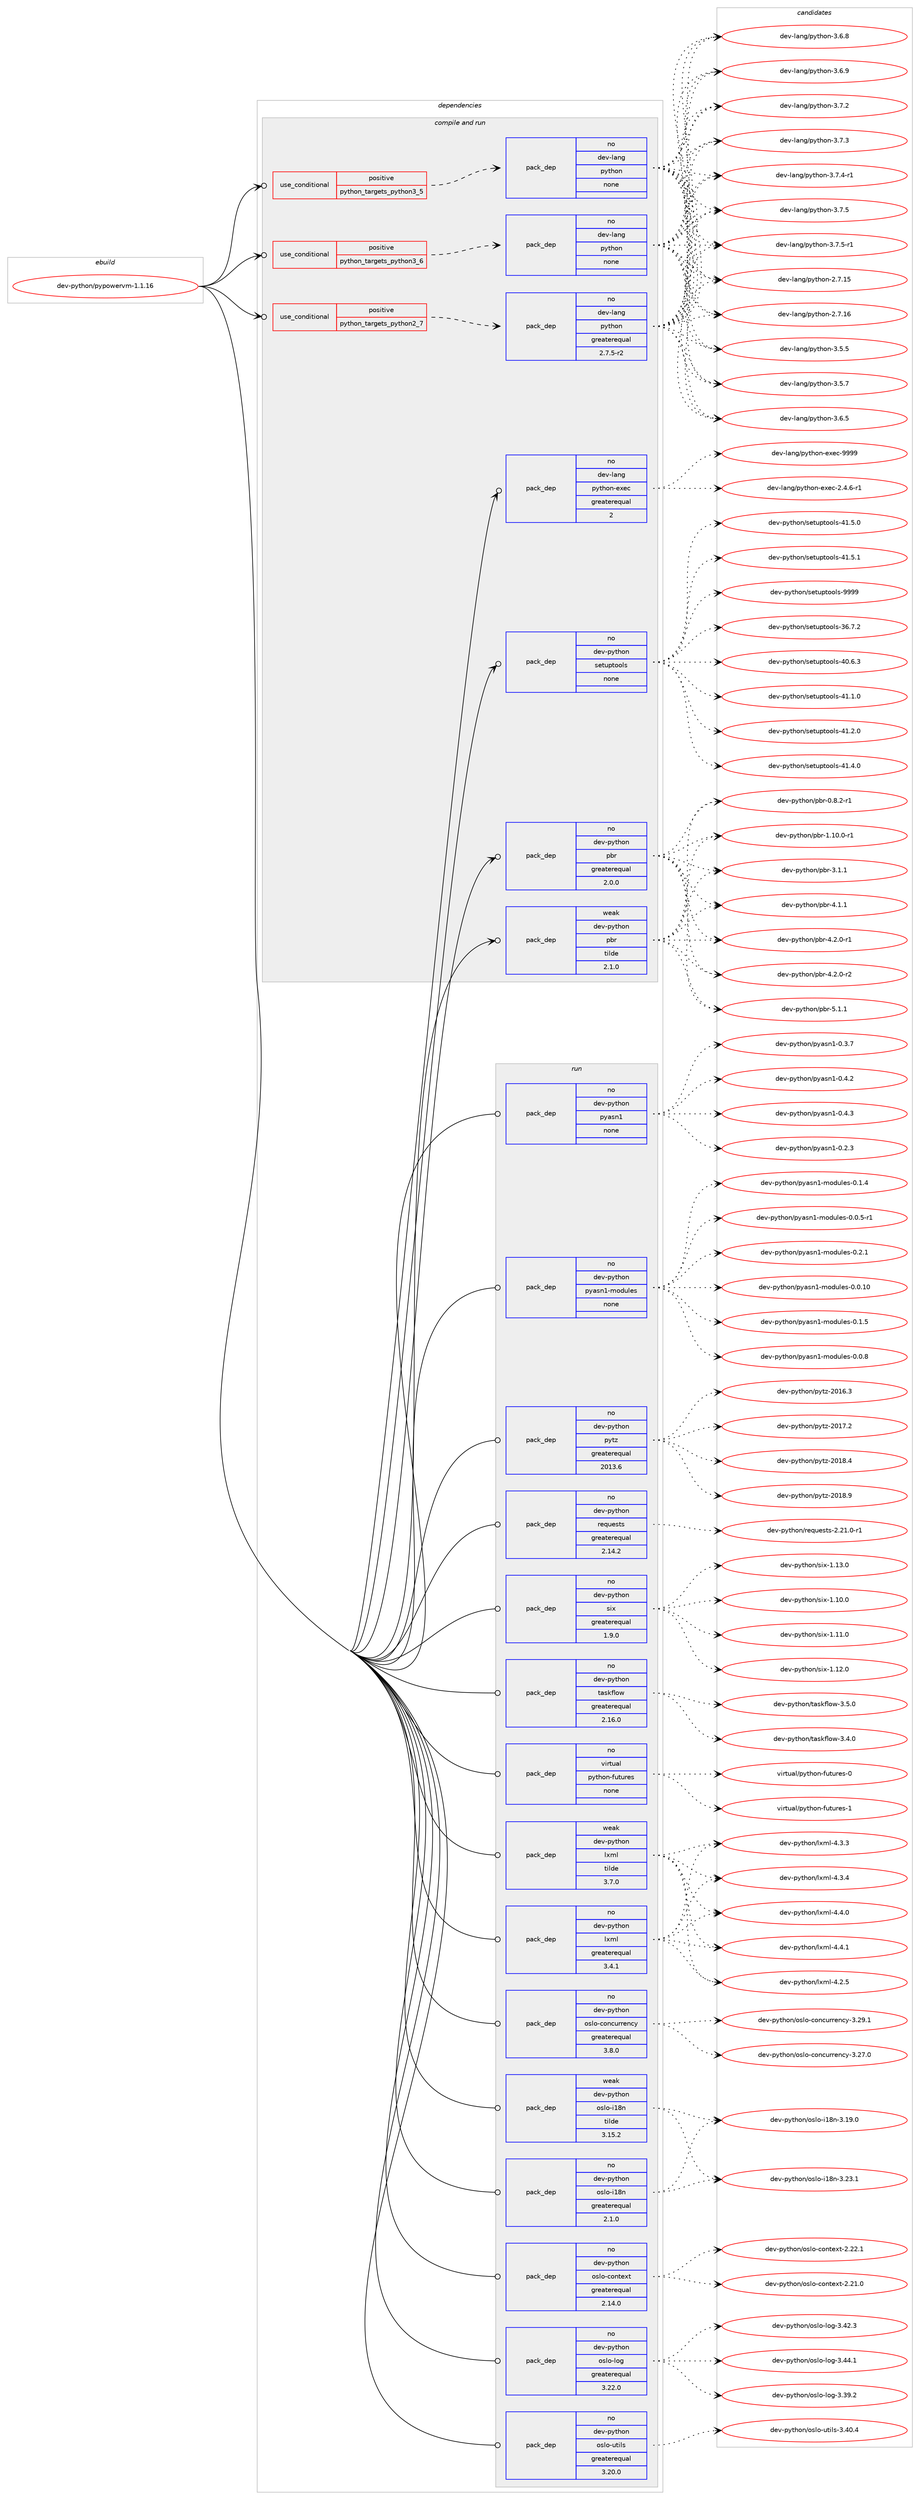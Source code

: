 digraph prolog {

# *************
# Graph options
# *************

newrank=true;
concentrate=true;
compound=true;
graph [rankdir=LR,fontname=Helvetica,fontsize=10,ranksep=1.5];#, ranksep=2.5, nodesep=0.2];
edge  [arrowhead=vee];
node  [fontname=Helvetica,fontsize=10];

# **********
# The ebuild
# **********

subgraph cluster_leftcol {
color=gray;
rank=same;
label=<<i>ebuild</i>>;
id [label="dev-python/pypowervm-1.1.16", color=red, width=4, href="../dev-python/pypowervm-1.1.16.svg"];
}

# ****************
# The dependencies
# ****************

subgraph cluster_midcol {
color=gray;
label=<<i>dependencies</i>>;
subgraph cluster_compile {
fillcolor="#eeeeee";
style=filled;
label=<<i>compile</i>>;
}
subgraph cluster_compileandrun {
fillcolor="#eeeeee";
style=filled;
label=<<i>compile and run</i>>;
subgraph cond146555 {
dependency627861 [label=<<TABLE BORDER="0" CELLBORDER="1" CELLSPACING="0" CELLPADDING="4"><TR><TD ROWSPAN="3" CELLPADDING="10">use_conditional</TD></TR><TR><TD>positive</TD></TR><TR><TD>python_targets_python2_7</TD></TR></TABLE>>, shape=none, color=red];
subgraph pack469456 {
dependency627862 [label=<<TABLE BORDER="0" CELLBORDER="1" CELLSPACING="0" CELLPADDING="4" WIDTH="220"><TR><TD ROWSPAN="6" CELLPADDING="30">pack_dep</TD></TR><TR><TD WIDTH="110">no</TD></TR><TR><TD>dev-lang</TD></TR><TR><TD>python</TD></TR><TR><TD>greaterequal</TD></TR><TR><TD>2.7.5-r2</TD></TR></TABLE>>, shape=none, color=blue];
}
dependency627861:e -> dependency627862:w [weight=20,style="dashed",arrowhead="vee"];
}
id:e -> dependency627861:w [weight=20,style="solid",arrowhead="odotvee"];
subgraph cond146556 {
dependency627863 [label=<<TABLE BORDER="0" CELLBORDER="1" CELLSPACING="0" CELLPADDING="4"><TR><TD ROWSPAN="3" CELLPADDING="10">use_conditional</TD></TR><TR><TD>positive</TD></TR><TR><TD>python_targets_python3_5</TD></TR></TABLE>>, shape=none, color=red];
subgraph pack469457 {
dependency627864 [label=<<TABLE BORDER="0" CELLBORDER="1" CELLSPACING="0" CELLPADDING="4" WIDTH="220"><TR><TD ROWSPAN="6" CELLPADDING="30">pack_dep</TD></TR><TR><TD WIDTH="110">no</TD></TR><TR><TD>dev-lang</TD></TR><TR><TD>python</TD></TR><TR><TD>none</TD></TR><TR><TD></TD></TR></TABLE>>, shape=none, color=blue];
}
dependency627863:e -> dependency627864:w [weight=20,style="dashed",arrowhead="vee"];
}
id:e -> dependency627863:w [weight=20,style="solid",arrowhead="odotvee"];
subgraph cond146557 {
dependency627865 [label=<<TABLE BORDER="0" CELLBORDER="1" CELLSPACING="0" CELLPADDING="4"><TR><TD ROWSPAN="3" CELLPADDING="10">use_conditional</TD></TR><TR><TD>positive</TD></TR><TR><TD>python_targets_python3_6</TD></TR></TABLE>>, shape=none, color=red];
subgraph pack469458 {
dependency627866 [label=<<TABLE BORDER="0" CELLBORDER="1" CELLSPACING="0" CELLPADDING="4" WIDTH="220"><TR><TD ROWSPAN="6" CELLPADDING="30">pack_dep</TD></TR><TR><TD WIDTH="110">no</TD></TR><TR><TD>dev-lang</TD></TR><TR><TD>python</TD></TR><TR><TD>none</TD></TR><TR><TD></TD></TR></TABLE>>, shape=none, color=blue];
}
dependency627865:e -> dependency627866:w [weight=20,style="dashed",arrowhead="vee"];
}
id:e -> dependency627865:w [weight=20,style="solid",arrowhead="odotvee"];
subgraph pack469459 {
dependency627867 [label=<<TABLE BORDER="0" CELLBORDER="1" CELLSPACING="0" CELLPADDING="4" WIDTH="220"><TR><TD ROWSPAN="6" CELLPADDING="30">pack_dep</TD></TR><TR><TD WIDTH="110">no</TD></TR><TR><TD>dev-lang</TD></TR><TR><TD>python-exec</TD></TR><TR><TD>greaterequal</TD></TR><TR><TD>2</TD></TR></TABLE>>, shape=none, color=blue];
}
id:e -> dependency627867:w [weight=20,style="solid",arrowhead="odotvee"];
subgraph pack469460 {
dependency627868 [label=<<TABLE BORDER="0" CELLBORDER="1" CELLSPACING="0" CELLPADDING="4" WIDTH="220"><TR><TD ROWSPAN="6" CELLPADDING="30">pack_dep</TD></TR><TR><TD WIDTH="110">no</TD></TR><TR><TD>dev-python</TD></TR><TR><TD>pbr</TD></TR><TR><TD>greaterequal</TD></TR><TR><TD>2.0.0</TD></TR></TABLE>>, shape=none, color=blue];
}
id:e -> dependency627868:w [weight=20,style="solid",arrowhead="odotvee"];
subgraph pack469461 {
dependency627869 [label=<<TABLE BORDER="0" CELLBORDER="1" CELLSPACING="0" CELLPADDING="4" WIDTH="220"><TR><TD ROWSPAN="6" CELLPADDING="30">pack_dep</TD></TR><TR><TD WIDTH="110">no</TD></TR><TR><TD>dev-python</TD></TR><TR><TD>setuptools</TD></TR><TR><TD>none</TD></TR><TR><TD></TD></TR></TABLE>>, shape=none, color=blue];
}
id:e -> dependency627869:w [weight=20,style="solid",arrowhead="odotvee"];
subgraph pack469462 {
dependency627870 [label=<<TABLE BORDER="0" CELLBORDER="1" CELLSPACING="0" CELLPADDING="4" WIDTH="220"><TR><TD ROWSPAN="6" CELLPADDING="30">pack_dep</TD></TR><TR><TD WIDTH="110">weak</TD></TR><TR><TD>dev-python</TD></TR><TR><TD>pbr</TD></TR><TR><TD>tilde</TD></TR><TR><TD>2.1.0</TD></TR></TABLE>>, shape=none, color=blue];
}
id:e -> dependency627870:w [weight=20,style="solid",arrowhead="odotvee"];
}
subgraph cluster_run {
fillcolor="#eeeeee";
style=filled;
label=<<i>run</i>>;
subgraph pack469463 {
dependency627871 [label=<<TABLE BORDER="0" CELLBORDER="1" CELLSPACING="0" CELLPADDING="4" WIDTH="220"><TR><TD ROWSPAN="6" CELLPADDING="30">pack_dep</TD></TR><TR><TD WIDTH="110">no</TD></TR><TR><TD>dev-python</TD></TR><TR><TD>lxml</TD></TR><TR><TD>greaterequal</TD></TR><TR><TD>3.4.1</TD></TR></TABLE>>, shape=none, color=blue];
}
id:e -> dependency627871:w [weight=20,style="solid",arrowhead="odot"];
subgraph pack469464 {
dependency627872 [label=<<TABLE BORDER="0" CELLBORDER="1" CELLSPACING="0" CELLPADDING="4" WIDTH="220"><TR><TD ROWSPAN="6" CELLPADDING="30">pack_dep</TD></TR><TR><TD WIDTH="110">no</TD></TR><TR><TD>dev-python</TD></TR><TR><TD>oslo-concurrency</TD></TR><TR><TD>greaterequal</TD></TR><TR><TD>3.8.0</TD></TR></TABLE>>, shape=none, color=blue];
}
id:e -> dependency627872:w [weight=20,style="solid",arrowhead="odot"];
subgraph pack469465 {
dependency627873 [label=<<TABLE BORDER="0" CELLBORDER="1" CELLSPACING="0" CELLPADDING="4" WIDTH="220"><TR><TD ROWSPAN="6" CELLPADDING="30">pack_dep</TD></TR><TR><TD WIDTH="110">no</TD></TR><TR><TD>dev-python</TD></TR><TR><TD>oslo-context</TD></TR><TR><TD>greaterequal</TD></TR><TR><TD>2.14.0</TD></TR></TABLE>>, shape=none, color=blue];
}
id:e -> dependency627873:w [weight=20,style="solid",arrowhead="odot"];
subgraph pack469466 {
dependency627874 [label=<<TABLE BORDER="0" CELLBORDER="1" CELLSPACING="0" CELLPADDING="4" WIDTH="220"><TR><TD ROWSPAN="6" CELLPADDING="30">pack_dep</TD></TR><TR><TD WIDTH="110">no</TD></TR><TR><TD>dev-python</TD></TR><TR><TD>oslo-i18n</TD></TR><TR><TD>greaterequal</TD></TR><TR><TD>2.1.0</TD></TR></TABLE>>, shape=none, color=blue];
}
id:e -> dependency627874:w [weight=20,style="solid",arrowhead="odot"];
subgraph pack469467 {
dependency627875 [label=<<TABLE BORDER="0" CELLBORDER="1" CELLSPACING="0" CELLPADDING="4" WIDTH="220"><TR><TD ROWSPAN="6" CELLPADDING="30">pack_dep</TD></TR><TR><TD WIDTH="110">no</TD></TR><TR><TD>dev-python</TD></TR><TR><TD>oslo-log</TD></TR><TR><TD>greaterequal</TD></TR><TR><TD>3.22.0</TD></TR></TABLE>>, shape=none, color=blue];
}
id:e -> dependency627875:w [weight=20,style="solid",arrowhead="odot"];
subgraph pack469468 {
dependency627876 [label=<<TABLE BORDER="0" CELLBORDER="1" CELLSPACING="0" CELLPADDING="4" WIDTH="220"><TR><TD ROWSPAN="6" CELLPADDING="30">pack_dep</TD></TR><TR><TD WIDTH="110">no</TD></TR><TR><TD>dev-python</TD></TR><TR><TD>oslo-utils</TD></TR><TR><TD>greaterequal</TD></TR><TR><TD>3.20.0</TD></TR></TABLE>>, shape=none, color=blue];
}
id:e -> dependency627876:w [weight=20,style="solid",arrowhead="odot"];
subgraph pack469469 {
dependency627877 [label=<<TABLE BORDER="0" CELLBORDER="1" CELLSPACING="0" CELLPADDING="4" WIDTH="220"><TR><TD ROWSPAN="6" CELLPADDING="30">pack_dep</TD></TR><TR><TD WIDTH="110">no</TD></TR><TR><TD>dev-python</TD></TR><TR><TD>pyasn1</TD></TR><TR><TD>none</TD></TR><TR><TD></TD></TR></TABLE>>, shape=none, color=blue];
}
id:e -> dependency627877:w [weight=20,style="solid",arrowhead="odot"];
subgraph pack469470 {
dependency627878 [label=<<TABLE BORDER="0" CELLBORDER="1" CELLSPACING="0" CELLPADDING="4" WIDTH="220"><TR><TD ROWSPAN="6" CELLPADDING="30">pack_dep</TD></TR><TR><TD WIDTH="110">no</TD></TR><TR><TD>dev-python</TD></TR><TR><TD>pyasn1-modules</TD></TR><TR><TD>none</TD></TR><TR><TD></TD></TR></TABLE>>, shape=none, color=blue];
}
id:e -> dependency627878:w [weight=20,style="solid",arrowhead="odot"];
subgraph pack469471 {
dependency627879 [label=<<TABLE BORDER="0" CELLBORDER="1" CELLSPACING="0" CELLPADDING="4" WIDTH="220"><TR><TD ROWSPAN="6" CELLPADDING="30">pack_dep</TD></TR><TR><TD WIDTH="110">no</TD></TR><TR><TD>dev-python</TD></TR><TR><TD>pytz</TD></TR><TR><TD>greaterequal</TD></TR><TR><TD>2013.6</TD></TR></TABLE>>, shape=none, color=blue];
}
id:e -> dependency627879:w [weight=20,style="solid",arrowhead="odot"];
subgraph pack469472 {
dependency627880 [label=<<TABLE BORDER="0" CELLBORDER="1" CELLSPACING="0" CELLPADDING="4" WIDTH="220"><TR><TD ROWSPAN="6" CELLPADDING="30">pack_dep</TD></TR><TR><TD WIDTH="110">no</TD></TR><TR><TD>dev-python</TD></TR><TR><TD>requests</TD></TR><TR><TD>greaterequal</TD></TR><TR><TD>2.14.2</TD></TR></TABLE>>, shape=none, color=blue];
}
id:e -> dependency627880:w [weight=20,style="solid",arrowhead="odot"];
subgraph pack469473 {
dependency627881 [label=<<TABLE BORDER="0" CELLBORDER="1" CELLSPACING="0" CELLPADDING="4" WIDTH="220"><TR><TD ROWSPAN="6" CELLPADDING="30">pack_dep</TD></TR><TR><TD WIDTH="110">no</TD></TR><TR><TD>dev-python</TD></TR><TR><TD>six</TD></TR><TR><TD>greaterequal</TD></TR><TR><TD>1.9.0</TD></TR></TABLE>>, shape=none, color=blue];
}
id:e -> dependency627881:w [weight=20,style="solid",arrowhead="odot"];
subgraph pack469474 {
dependency627882 [label=<<TABLE BORDER="0" CELLBORDER="1" CELLSPACING="0" CELLPADDING="4" WIDTH="220"><TR><TD ROWSPAN="6" CELLPADDING="30">pack_dep</TD></TR><TR><TD WIDTH="110">no</TD></TR><TR><TD>dev-python</TD></TR><TR><TD>taskflow</TD></TR><TR><TD>greaterequal</TD></TR><TR><TD>2.16.0</TD></TR></TABLE>>, shape=none, color=blue];
}
id:e -> dependency627882:w [weight=20,style="solid",arrowhead="odot"];
subgraph pack469475 {
dependency627883 [label=<<TABLE BORDER="0" CELLBORDER="1" CELLSPACING="0" CELLPADDING="4" WIDTH="220"><TR><TD ROWSPAN="6" CELLPADDING="30">pack_dep</TD></TR><TR><TD WIDTH="110">no</TD></TR><TR><TD>virtual</TD></TR><TR><TD>python-futures</TD></TR><TR><TD>none</TD></TR><TR><TD></TD></TR></TABLE>>, shape=none, color=blue];
}
id:e -> dependency627883:w [weight=20,style="solid",arrowhead="odot"];
subgraph pack469476 {
dependency627884 [label=<<TABLE BORDER="0" CELLBORDER="1" CELLSPACING="0" CELLPADDING="4" WIDTH="220"><TR><TD ROWSPAN="6" CELLPADDING="30">pack_dep</TD></TR><TR><TD WIDTH="110">weak</TD></TR><TR><TD>dev-python</TD></TR><TR><TD>lxml</TD></TR><TR><TD>tilde</TD></TR><TR><TD>3.7.0</TD></TR></TABLE>>, shape=none, color=blue];
}
id:e -> dependency627884:w [weight=20,style="solid",arrowhead="odot"];
subgraph pack469477 {
dependency627885 [label=<<TABLE BORDER="0" CELLBORDER="1" CELLSPACING="0" CELLPADDING="4" WIDTH="220"><TR><TD ROWSPAN="6" CELLPADDING="30">pack_dep</TD></TR><TR><TD WIDTH="110">weak</TD></TR><TR><TD>dev-python</TD></TR><TR><TD>oslo-i18n</TD></TR><TR><TD>tilde</TD></TR><TR><TD>3.15.2</TD></TR></TABLE>>, shape=none, color=blue];
}
id:e -> dependency627885:w [weight=20,style="solid",arrowhead="odot"];
}
}

# **************
# The candidates
# **************

subgraph cluster_choices {
rank=same;
color=gray;
label=<<i>candidates</i>>;

subgraph choice469456 {
color=black;
nodesep=1;
choice10010111845108971101034711212111610411111045504655464953 [label="dev-lang/python-2.7.15", color=red, width=4,href="../dev-lang/python-2.7.15.svg"];
choice10010111845108971101034711212111610411111045504655464954 [label="dev-lang/python-2.7.16", color=red, width=4,href="../dev-lang/python-2.7.16.svg"];
choice100101118451089711010347112121116104111110455146534653 [label="dev-lang/python-3.5.5", color=red, width=4,href="../dev-lang/python-3.5.5.svg"];
choice100101118451089711010347112121116104111110455146534655 [label="dev-lang/python-3.5.7", color=red, width=4,href="../dev-lang/python-3.5.7.svg"];
choice100101118451089711010347112121116104111110455146544653 [label="dev-lang/python-3.6.5", color=red, width=4,href="../dev-lang/python-3.6.5.svg"];
choice100101118451089711010347112121116104111110455146544656 [label="dev-lang/python-3.6.8", color=red, width=4,href="../dev-lang/python-3.6.8.svg"];
choice100101118451089711010347112121116104111110455146544657 [label="dev-lang/python-3.6.9", color=red, width=4,href="../dev-lang/python-3.6.9.svg"];
choice100101118451089711010347112121116104111110455146554650 [label="dev-lang/python-3.7.2", color=red, width=4,href="../dev-lang/python-3.7.2.svg"];
choice100101118451089711010347112121116104111110455146554651 [label="dev-lang/python-3.7.3", color=red, width=4,href="../dev-lang/python-3.7.3.svg"];
choice1001011184510897110103471121211161041111104551465546524511449 [label="dev-lang/python-3.7.4-r1", color=red, width=4,href="../dev-lang/python-3.7.4-r1.svg"];
choice100101118451089711010347112121116104111110455146554653 [label="dev-lang/python-3.7.5", color=red, width=4,href="../dev-lang/python-3.7.5.svg"];
choice1001011184510897110103471121211161041111104551465546534511449 [label="dev-lang/python-3.7.5-r1", color=red, width=4,href="../dev-lang/python-3.7.5-r1.svg"];
dependency627862:e -> choice10010111845108971101034711212111610411111045504655464953:w [style=dotted,weight="100"];
dependency627862:e -> choice10010111845108971101034711212111610411111045504655464954:w [style=dotted,weight="100"];
dependency627862:e -> choice100101118451089711010347112121116104111110455146534653:w [style=dotted,weight="100"];
dependency627862:e -> choice100101118451089711010347112121116104111110455146534655:w [style=dotted,weight="100"];
dependency627862:e -> choice100101118451089711010347112121116104111110455146544653:w [style=dotted,weight="100"];
dependency627862:e -> choice100101118451089711010347112121116104111110455146544656:w [style=dotted,weight="100"];
dependency627862:e -> choice100101118451089711010347112121116104111110455146544657:w [style=dotted,weight="100"];
dependency627862:e -> choice100101118451089711010347112121116104111110455146554650:w [style=dotted,weight="100"];
dependency627862:e -> choice100101118451089711010347112121116104111110455146554651:w [style=dotted,weight="100"];
dependency627862:e -> choice1001011184510897110103471121211161041111104551465546524511449:w [style=dotted,weight="100"];
dependency627862:e -> choice100101118451089711010347112121116104111110455146554653:w [style=dotted,weight="100"];
dependency627862:e -> choice1001011184510897110103471121211161041111104551465546534511449:w [style=dotted,weight="100"];
}
subgraph choice469457 {
color=black;
nodesep=1;
choice10010111845108971101034711212111610411111045504655464953 [label="dev-lang/python-2.7.15", color=red, width=4,href="../dev-lang/python-2.7.15.svg"];
choice10010111845108971101034711212111610411111045504655464954 [label="dev-lang/python-2.7.16", color=red, width=4,href="../dev-lang/python-2.7.16.svg"];
choice100101118451089711010347112121116104111110455146534653 [label="dev-lang/python-3.5.5", color=red, width=4,href="../dev-lang/python-3.5.5.svg"];
choice100101118451089711010347112121116104111110455146534655 [label="dev-lang/python-3.5.7", color=red, width=4,href="../dev-lang/python-3.5.7.svg"];
choice100101118451089711010347112121116104111110455146544653 [label="dev-lang/python-3.6.5", color=red, width=4,href="../dev-lang/python-3.6.5.svg"];
choice100101118451089711010347112121116104111110455146544656 [label="dev-lang/python-3.6.8", color=red, width=4,href="../dev-lang/python-3.6.8.svg"];
choice100101118451089711010347112121116104111110455146544657 [label="dev-lang/python-3.6.9", color=red, width=4,href="../dev-lang/python-3.6.9.svg"];
choice100101118451089711010347112121116104111110455146554650 [label="dev-lang/python-3.7.2", color=red, width=4,href="../dev-lang/python-3.7.2.svg"];
choice100101118451089711010347112121116104111110455146554651 [label="dev-lang/python-3.7.3", color=red, width=4,href="../dev-lang/python-3.7.3.svg"];
choice1001011184510897110103471121211161041111104551465546524511449 [label="dev-lang/python-3.7.4-r1", color=red, width=4,href="../dev-lang/python-3.7.4-r1.svg"];
choice100101118451089711010347112121116104111110455146554653 [label="dev-lang/python-3.7.5", color=red, width=4,href="../dev-lang/python-3.7.5.svg"];
choice1001011184510897110103471121211161041111104551465546534511449 [label="dev-lang/python-3.7.5-r1", color=red, width=4,href="../dev-lang/python-3.7.5-r1.svg"];
dependency627864:e -> choice10010111845108971101034711212111610411111045504655464953:w [style=dotted,weight="100"];
dependency627864:e -> choice10010111845108971101034711212111610411111045504655464954:w [style=dotted,weight="100"];
dependency627864:e -> choice100101118451089711010347112121116104111110455146534653:w [style=dotted,weight="100"];
dependency627864:e -> choice100101118451089711010347112121116104111110455146534655:w [style=dotted,weight="100"];
dependency627864:e -> choice100101118451089711010347112121116104111110455146544653:w [style=dotted,weight="100"];
dependency627864:e -> choice100101118451089711010347112121116104111110455146544656:w [style=dotted,weight="100"];
dependency627864:e -> choice100101118451089711010347112121116104111110455146544657:w [style=dotted,weight="100"];
dependency627864:e -> choice100101118451089711010347112121116104111110455146554650:w [style=dotted,weight="100"];
dependency627864:e -> choice100101118451089711010347112121116104111110455146554651:w [style=dotted,weight="100"];
dependency627864:e -> choice1001011184510897110103471121211161041111104551465546524511449:w [style=dotted,weight="100"];
dependency627864:e -> choice100101118451089711010347112121116104111110455146554653:w [style=dotted,weight="100"];
dependency627864:e -> choice1001011184510897110103471121211161041111104551465546534511449:w [style=dotted,weight="100"];
}
subgraph choice469458 {
color=black;
nodesep=1;
choice10010111845108971101034711212111610411111045504655464953 [label="dev-lang/python-2.7.15", color=red, width=4,href="../dev-lang/python-2.7.15.svg"];
choice10010111845108971101034711212111610411111045504655464954 [label="dev-lang/python-2.7.16", color=red, width=4,href="../dev-lang/python-2.7.16.svg"];
choice100101118451089711010347112121116104111110455146534653 [label="dev-lang/python-3.5.5", color=red, width=4,href="../dev-lang/python-3.5.5.svg"];
choice100101118451089711010347112121116104111110455146534655 [label="dev-lang/python-3.5.7", color=red, width=4,href="../dev-lang/python-3.5.7.svg"];
choice100101118451089711010347112121116104111110455146544653 [label="dev-lang/python-3.6.5", color=red, width=4,href="../dev-lang/python-3.6.5.svg"];
choice100101118451089711010347112121116104111110455146544656 [label="dev-lang/python-3.6.8", color=red, width=4,href="../dev-lang/python-3.6.8.svg"];
choice100101118451089711010347112121116104111110455146544657 [label="dev-lang/python-3.6.9", color=red, width=4,href="../dev-lang/python-3.6.9.svg"];
choice100101118451089711010347112121116104111110455146554650 [label="dev-lang/python-3.7.2", color=red, width=4,href="../dev-lang/python-3.7.2.svg"];
choice100101118451089711010347112121116104111110455146554651 [label="dev-lang/python-3.7.3", color=red, width=4,href="../dev-lang/python-3.7.3.svg"];
choice1001011184510897110103471121211161041111104551465546524511449 [label="dev-lang/python-3.7.4-r1", color=red, width=4,href="../dev-lang/python-3.7.4-r1.svg"];
choice100101118451089711010347112121116104111110455146554653 [label="dev-lang/python-3.7.5", color=red, width=4,href="../dev-lang/python-3.7.5.svg"];
choice1001011184510897110103471121211161041111104551465546534511449 [label="dev-lang/python-3.7.5-r1", color=red, width=4,href="../dev-lang/python-3.7.5-r1.svg"];
dependency627866:e -> choice10010111845108971101034711212111610411111045504655464953:w [style=dotted,weight="100"];
dependency627866:e -> choice10010111845108971101034711212111610411111045504655464954:w [style=dotted,weight="100"];
dependency627866:e -> choice100101118451089711010347112121116104111110455146534653:w [style=dotted,weight="100"];
dependency627866:e -> choice100101118451089711010347112121116104111110455146534655:w [style=dotted,weight="100"];
dependency627866:e -> choice100101118451089711010347112121116104111110455146544653:w [style=dotted,weight="100"];
dependency627866:e -> choice100101118451089711010347112121116104111110455146544656:w [style=dotted,weight="100"];
dependency627866:e -> choice100101118451089711010347112121116104111110455146544657:w [style=dotted,weight="100"];
dependency627866:e -> choice100101118451089711010347112121116104111110455146554650:w [style=dotted,weight="100"];
dependency627866:e -> choice100101118451089711010347112121116104111110455146554651:w [style=dotted,weight="100"];
dependency627866:e -> choice1001011184510897110103471121211161041111104551465546524511449:w [style=dotted,weight="100"];
dependency627866:e -> choice100101118451089711010347112121116104111110455146554653:w [style=dotted,weight="100"];
dependency627866:e -> choice1001011184510897110103471121211161041111104551465546534511449:w [style=dotted,weight="100"];
}
subgraph choice469459 {
color=black;
nodesep=1;
choice10010111845108971101034711212111610411111045101120101994550465246544511449 [label="dev-lang/python-exec-2.4.6-r1", color=red, width=4,href="../dev-lang/python-exec-2.4.6-r1.svg"];
choice10010111845108971101034711212111610411111045101120101994557575757 [label="dev-lang/python-exec-9999", color=red, width=4,href="../dev-lang/python-exec-9999.svg"];
dependency627867:e -> choice10010111845108971101034711212111610411111045101120101994550465246544511449:w [style=dotted,weight="100"];
dependency627867:e -> choice10010111845108971101034711212111610411111045101120101994557575757:w [style=dotted,weight="100"];
}
subgraph choice469460 {
color=black;
nodesep=1;
choice1001011184511212111610411111047112981144548465646504511449 [label="dev-python/pbr-0.8.2-r1", color=red, width=4,href="../dev-python/pbr-0.8.2-r1.svg"];
choice100101118451121211161041111104711298114454946494846484511449 [label="dev-python/pbr-1.10.0-r1", color=red, width=4,href="../dev-python/pbr-1.10.0-r1.svg"];
choice100101118451121211161041111104711298114455146494649 [label="dev-python/pbr-3.1.1", color=red, width=4,href="../dev-python/pbr-3.1.1.svg"];
choice100101118451121211161041111104711298114455246494649 [label="dev-python/pbr-4.1.1", color=red, width=4,href="../dev-python/pbr-4.1.1.svg"];
choice1001011184511212111610411111047112981144552465046484511449 [label="dev-python/pbr-4.2.0-r1", color=red, width=4,href="../dev-python/pbr-4.2.0-r1.svg"];
choice1001011184511212111610411111047112981144552465046484511450 [label="dev-python/pbr-4.2.0-r2", color=red, width=4,href="../dev-python/pbr-4.2.0-r2.svg"];
choice100101118451121211161041111104711298114455346494649 [label="dev-python/pbr-5.1.1", color=red, width=4,href="../dev-python/pbr-5.1.1.svg"];
dependency627868:e -> choice1001011184511212111610411111047112981144548465646504511449:w [style=dotted,weight="100"];
dependency627868:e -> choice100101118451121211161041111104711298114454946494846484511449:w [style=dotted,weight="100"];
dependency627868:e -> choice100101118451121211161041111104711298114455146494649:w [style=dotted,weight="100"];
dependency627868:e -> choice100101118451121211161041111104711298114455246494649:w [style=dotted,weight="100"];
dependency627868:e -> choice1001011184511212111610411111047112981144552465046484511449:w [style=dotted,weight="100"];
dependency627868:e -> choice1001011184511212111610411111047112981144552465046484511450:w [style=dotted,weight="100"];
dependency627868:e -> choice100101118451121211161041111104711298114455346494649:w [style=dotted,weight="100"];
}
subgraph choice469461 {
color=black;
nodesep=1;
choice100101118451121211161041111104711510111611711211611111110811545515446554650 [label="dev-python/setuptools-36.7.2", color=red, width=4,href="../dev-python/setuptools-36.7.2.svg"];
choice100101118451121211161041111104711510111611711211611111110811545524846544651 [label="dev-python/setuptools-40.6.3", color=red, width=4,href="../dev-python/setuptools-40.6.3.svg"];
choice100101118451121211161041111104711510111611711211611111110811545524946494648 [label="dev-python/setuptools-41.1.0", color=red, width=4,href="../dev-python/setuptools-41.1.0.svg"];
choice100101118451121211161041111104711510111611711211611111110811545524946504648 [label="dev-python/setuptools-41.2.0", color=red, width=4,href="../dev-python/setuptools-41.2.0.svg"];
choice100101118451121211161041111104711510111611711211611111110811545524946524648 [label="dev-python/setuptools-41.4.0", color=red, width=4,href="../dev-python/setuptools-41.4.0.svg"];
choice100101118451121211161041111104711510111611711211611111110811545524946534648 [label="dev-python/setuptools-41.5.0", color=red, width=4,href="../dev-python/setuptools-41.5.0.svg"];
choice100101118451121211161041111104711510111611711211611111110811545524946534649 [label="dev-python/setuptools-41.5.1", color=red, width=4,href="../dev-python/setuptools-41.5.1.svg"];
choice10010111845112121116104111110471151011161171121161111111081154557575757 [label="dev-python/setuptools-9999", color=red, width=4,href="../dev-python/setuptools-9999.svg"];
dependency627869:e -> choice100101118451121211161041111104711510111611711211611111110811545515446554650:w [style=dotted,weight="100"];
dependency627869:e -> choice100101118451121211161041111104711510111611711211611111110811545524846544651:w [style=dotted,weight="100"];
dependency627869:e -> choice100101118451121211161041111104711510111611711211611111110811545524946494648:w [style=dotted,weight="100"];
dependency627869:e -> choice100101118451121211161041111104711510111611711211611111110811545524946504648:w [style=dotted,weight="100"];
dependency627869:e -> choice100101118451121211161041111104711510111611711211611111110811545524946524648:w [style=dotted,weight="100"];
dependency627869:e -> choice100101118451121211161041111104711510111611711211611111110811545524946534648:w [style=dotted,weight="100"];
dependency627869:e -> choice100101118451121211161041111104711510111611711211611111110811545524946534649:w [style=dotted,weight="100"];
dependency627869:e -> choice10010111845112121116104111110471151011161171121161111111081154557575757:w [style=dotted,weight="100"];
}
subgraph choice469462 {
color=black;
nodesep=1;
choice1001011184511212111610411111047112981144548465646504511449 [label="dev-python/pbr-0.8.2-r1", color=red, width=4,href="../dev-python/pbr-0.8.2-r1.svg"];
choice100101118451121211161041111104711298114454946494846484511449 [label="dev-python/pbr-1.10.0-r1", color=red, width=4,href="../dev-python/pbr-1.10.0-r1.svg"];
choice100101118451121211161041111104711298114455146494649 [label="dev-python/pbr-3.1.1", color=red, width=4,href="../dev-python/pbr-3.1.1.svg"];
choice100101118451121211161041111104711298114455246494649 [label="dev-python/pbr-4.1.1", color=red, width=4,href="../dev-python/pbr-4.1.1.svg"];
choice1001011184511212111610411111047112981144552465046484511449 [label="dev-python/pbr-4.2.0-r1", color=red, width=4,href="../dev-python/pbr-4.2.0-r1.svg"];
choice1001011184511212111610411111047112981144552465046484511450 [label="dev-python/pbr-4.2.0-r2", color=red, width=4,href="../dev-python/pbr-4.2.0-r2.svg"];
choice100101118451121211161041111104711298114455346494649 [label="dev-python/pbr-5.1.1", color=red, width=4,href="../dev-python/pbr-5.1.1.svg"];
dependency627870:e -> choice1001011184511212111610411111047112981144548465646504511449:w [style=dotted,weight="100"];
dependency627870:e -> choice100101118451121211161041111104711298114454946494846484511449:w [style=dotted,weight="100"];
dependency627870:e -> choice100101118451121211161041111104711298114455146494649:w [style=dotted,weight="100"];
dependency627870:e -> choice100101118451121211161041111104711298114455246494649:w [style=dotted,weight="100"];
dependency627870:e -> choice1001011184511212111610411111047112981144552465046484511449:w [style=dotted,weight="100"];
dependency627870:e -> choice1001011184511212111610411111047112981144552465046484511450:w [style=dotted,weight="100"];
dependency627870:e -> choice100101118451121211161041111104711298114455346494649:w [style=dotted,weight="100"];
}
subgraph choice469463 {
color=black;
nodesep=1;
choice1001011184511212111610411111047108120109108455246504653 [label="dev-python/lxml-4.2.5", color=red, width=4,href="../dev-python/lxml-4.2.5.svg"];
choice1001011184511212111610411111047108120109108455246514651 [label="dev-python/lxml-4.3.3", color=red, width=4,href="../dev-python/lxml-4.3.3.svg"];
choice1001011184511212111610411111047108120109108455246514652 [label="dev-python/lxml-4.3.4", color=red, width=4,href="../dev-python/lxml-4.3.4.svg"];
choice1001011184511212111610411111047108120109108455246524648 [label="dev-python/lxml-4.4.0", color=red, width=4,href="../dev-python/lxml-4.4.0.svg"];
choice1001011184511212111610411111047108120109108455246524649 [label="dev-python/lxml-4.4.1", color=red, width=4,href="../dev-python/lxml-4.4.1.svg"];
dependency627871:e -> choice1001011184511212111610411111047108120109108455246504653:w [style=dotted,weight="100"];
dependency627871:e -> choice1001011184511212111610411111047108120109108455246514651:w [style=dotted,weight="100"];
dependency627871:e -> choice1001011184511212111610411111047108120109108455246514652:w [style=dotted,weight="100"];
dependency627871:e -> choice1001011184511212111610411111047108120109108455246524648:w [style=dotted,weight="100"];
dependency627871:e -> choice1001011184511212111610411111047108120109108455246524649:w [style=dotted,weight="100"];
}
subgraph choice469464 {
color=black;
nodesep=1;
choice10010111845112121116104111110471111151081114599111110991171141141011109912145514650554648 [label="dev-python/oslo-concurrency-3.27.0", color=red, width=4,href="../dev-python/oslo-concurrency-3.27.0.svg"];
choice10010111845112121116104111110471111151081114599111110991171141141011109912145514650574649 [label="dev-python/oslo-concurrency-3.29.1", color=red, width=4,href="../dev-python/oslo-concurrency-3.29.1.svg"];
dependency627872:e -> choice10010111845112121116104111110471111151081114599111110991171141141011109912145514650554648:w [style=dotted,weight="100"];
dependency627872:e -> choice10010111845112121116104111110471111151081114599111110991171141141011109912145514650574649:w [style=dotted,weight="100"];
}
subgraph choice469465 {
color=black;
nodesep=1;
choice1001011184511212111610411111047111115108111459911111011610112011645504650494648 [label="dev-python/oslo-context-2.21.0", color=red, width=4,href="../dev-python/oslo-context-2.21.0.svg"];
choice1001011184511212111610411111047111115108111459911111011610112011645504650504649 [label="dev-python/oslo-context-2.22.1", color=red, width=4,href="../dev-python/oslo-context-2.22.1.svg"];
dependency627873:e -> choice1001011184511212111610411111047111115108111459911111011610112011645504650494648:w [style=dotted,weight="100"];
dependency627873:e -> choice1001011184511212111610411111047111115108111459911111011610112011645504650504649:w [style=dotted,weight="100"];
}
subgraph choice469466 {
color=black;
nodesep=1;
choice100101118451121211161041111104711111510811145105495611045514649574648 [label="dev-python/oslo-i18n-3.19.0", color=red, width=4,href="../dev-python/oslo-i18n-3.19.0.svg"];
choice100101118451121211161041111104711111510811145105495611045514650514649 [label="dev-python/oslo-i18n-3.23.1", color=red, width=4,href="../dev-python/oslo-i18n-3.23.1.svg"];
dependency627874:e -> choice100101118451121211161041111104711111510811145105495611045514649574648:w [style=dotted,weight="100"];
dependency627874:e -> choice100101118451121211161041111104711111510811145105495611045514650514649:w [style=dotted,weight="100"];
}
subgraph choice469467 {
color=black;
nodesep=1;
choice10010111845112121116104111110471111151081114510811110345514651574650 [label="dev-python/oslo-log-3.39.2", color=red, width=4,href="../dev-python/oslo-log-3.39.2.svg"];
choice10010111845112121116104111110471111151081114510811110345514652504651 [label="dev-python/oslo-log-3.42.3", color=red, width=4,href="../dev-python/oslo-log-3.42.3.svg"];
choice10010111845112121116104111110471111151081114510811110345514652524649 [label="dev-python/oslo-log-3.44.1", color=red, width=4,href="../dev-python/oslo-log-3.44.1.svg"];
dependency627875:e -> choice10010111845112121116104111110471111151081114510811110345514651574650:w [style=dotted,weight="100"];
dependency627875:e -> choice10010111845112121116104111110471111151081114510811110345514652504651:w [style=dotted,weight="100"];
dependency627875:e -> choice10010111845112121116104111110471111151081114510811110345514652524649:w [style=dotted,weight="100"];
}
subgraph choice469468 {
color=black;
nodesep=1;
choice10010111845112121116104111110471111151081114511711610510811545514652484652 [label="dev-python/oslo-utils-3.40.4", color=red, width=4,href="../dev-python/oslo-utils-3.40.4.svg"];
dependency627876:e -> choice10010111845112121116104111110471111151081114511711610510811545514652484652:w [style=dotted,weight="100"];
}
subgraph choice469469 {
color=black;
nodesep=1;
choice10010111845112121116104111110471121219711511049454846504651 [label="dev-python/pyasn1-0.2.3", color=red, width=4,href="../dev-python/pyasn1-0.2.3.svg"];
choice10010111845112121116104111110471121219711511049454846514655 [label="dev-python/pyasn1-0.3.7", color=red, width=4,href="../dev-python/pyasn1-0.3.7.svg"];
choice10010111845112121116104111110471121219711511049454846524650 [label="dev-python/pyasn1-0.4.2", color=red, width=4,href="../dev-python/pyasn1-0.4.2.svg"];
choice10010111845112121116104111110471121219711511049454846524651 [label="dev-python/pyasn1-0.4.3", color=red, width=4,href="../dev-python/pyasn1-0.4.3.svg"];
dependency627877:e -> choice10010111845112121116104111110471121219711511049454846504651:w [style=dotted,weight="100"];
dependency627877:e -> choice10010111845112121116104111110471121219711511049454846514655:w [style=dotted,weight="100"];
dependency627877:e -> choice10010111845112121116104111110471121219711511049454846524650:w [style=dotted,weight="100"];
dependency627877:e -> choice10010111845112121116104111110471121219711511049454846524651:w [style=dotted,weight="100"];
}
subgraph choice469470 {
color=black;
nodesep=1;
choice100101118451121211161041111104711212197115110494510911110011710810111545484648464948 [label="dev-python/pyasn1-modules-0.0.10", color=red, width=4,href="../dev-python/pyasn1-modules-0.0.10.svg"];
choice10010111845112121116104111110471121219711511049451091111001171081011154548464846534511449 [label="dev-python/pyasn1-modules-0.0.5-r1", color=red, width=4,href="../dev-python/pyasn1-modules-0.0.5-r1.svg"];
choice1001011184511212111610411111047112121971151104945109111100117108101115454846484656 [label="dev-python/pyasn1-modules-0.0.8", color=red, width=4,href="../dev-python/pyasn1-modules-0.0.8.svg"];
choice1001011184511212111610411111047112121971151104945109111100117108101115454846494652 [label="dev-python/pyasn1-modules-0.1.4", color=red, width=4,href="../dev-python/pyasn1-modules-0.1.4.svg"];
choice1001011184511212111610411111047112121971151104945109111100117108101115454846494653 [label="dev-python/pyasn1-modules-0.1.5", color=red, width=4,href="../dev-python/pyasn1-modules-0.1.5.svg"];
choice1001011184511212111610411111047112121971151104945109111100117108101115454846504649 [label="dev-python/pyasn1-modules-0.2.1", color=red, width=4,href="../dev-python/pyasn1-modules-0.2.1.svg"];
dependency627878:e -> choice100101118451121211161041111104711212197115110494510911110011710810111545484648464948:w [style=dotted,weight="100"];
dependency627878:e -> choice10010111845112121116104111110471121219711511049451091111001171081011154548464846534511449:w [style=dotted,weight="100"];
dependency627878:e -> choice1001011184511212111610411111047112121971151104945109111100117108101115454846484656:w [style=dotted,weight="100"];
dependency627878:e -> choice1001011184511212111610411111047112121971151104945109111100117108101115454846494652:w [style=dotted,weight="100"];
dependency627878:e -> choice1001011184511212111610411111047112121971151104945109111100117108101115454846494653:w [style=dotted,weight="100"];
dependency627878:e -> choice1001011184511212111610411111047112121971151104945109111100117108101115454846504649:w [style=dotted,weight="100"];
}
subgraph choice469471 {
color=black;
nodesep=1;
choice100101118451121211161041111104711212111612245504849544651 [label="dev-python/pytz-2016.3", color=red, width=4,href="../dev-python/pytz-2016.3.svg"];
choice100101118451121211161041111104711212111612245504849554650 [label="dev-python/pytz-2017.2", color=red, width=4,href="../dev-python/pytz-2017.2.svg"];
choice100101118451121211161041111104711212111612245504849564652 [label="dev-python/pytz-2018.4", color=red, width=4,href="../dev-python/pytz-2018.4.svg"];
choice100101118451121211161041111104711212111612245504849564657 [label="dev-python/pytz-2018.9", color=red, width=4,href="../dev-python/pytz-2018.9.svg"];
dependency627879:e -> choice100101118451121211161041111104711212111612245504849544651:w [style=dotted,weight="100"];
dependency627879:e -> choice100101118451121211161041111104711212111612245504849554650:w [style=dotted,weight="100"];
dependency627879:e -> choice100101118451121211161041111104711212111612245504849564652:w [style=dotted,weight="100"];
dependency627879:e -> choice100101118451121211161041111104711212111612245504849564657:w [style=dotted,weight="100"];
}
subgraph choice469472 {
color=black;
nodesep=1;
choice1001011184511212111610411111047114101113117101115116115455046504946484511449 [label="dev-python/requests-2.21.0-r1", color=red, width=4,href="../dev-python/requests-2.21.0-r1.svg"];
dependency627880:e -> choice1001011184511212111610411111047114101113117101115116115455046504946484511449:w [style=dotted,weight="100"];
}
subgraph choice469473 {
color=black;
nodesep=1;
choice100101118451121211161041111104711510512045494649484648 [label="dev-python/six-1.10.0", color=red, width=4,href="../dev-python/six-1.10.0.svg"];
choice100101118451121211161041111104711510512045494649494648 [label="dev-python/six-1.11.0", color=red, width=4,href="../dev-python/six-1.11.0.svg"];
choice100101118451121211161041111104711510512045494649504648 [label="dev-python/six-1.12.0", color=red, width=4,href="../dev-python/six-1.12.0.svg"];
choice100101118451121211161041111104711510512045494649514648 [label="dev-python/six-1.13.0", color=red, width=4,href="../dev-python/six-1.13.0.svg"];
dependency627881:e -> choice100101118451121211161041111104711510512045494649484648:w [style=dotted,weight="100"];
dependency627881:e -> choice100101118451121211161041111104711510512045494649494648:w [style=dotted,weight="100"];
dependency627881:e -> choice100101118451121211161041111104711510512045494649504648:w [style=dotted,weight="100"];
dependency627881:e -> choice100101118451121211161041111104711510512045494649514648:w [style=dotted,weight="100"];
}
subgraph choice469474 {
color=black;
nodesep=1;
choice100101118451121211161041111104711697115107102108111119455146524648 [label="dev-python/taskflow-3.4.0", color=red, width=4,href="../dev-python/taskflow-3.4.0.svg"];
choice100101118451121211161041111104711697115107102108111119455146534648 [label="dev-python/taskflow-3.5.0", color=red, width=4,href="../dev-python/taskflow-3.5.0.svg"];
dependency627882:e -> choice100101118451121211161041111104711697115107102108111119455146524648:w [style=dotted,weight="100"];
dependency627882:e -> choice100101118451121211161041111104711697115107102108111119455146534648:w [style=dotted,weight="100"];
}
subgraph choice469475 {
color=black;
nodesep=1;
choice1181051141161179710847112121116104111110451021171161171141011154548 [label="virtual/python-futures-0", color=red, width=4,href="../virtual/python-futures-0.svg"];
choice1181051141161179710847112121116104111110451021171161171141011154549 [label="virtual/python-futures-1", color=red, width=4,href="../virtual/python-futures-1.svg"];
dependency627883:e -> choice1181051141161179710847112121116104111110451021171161171141011154548:w [style=dotted,weight="100"];
dependency627883:e -> choice1181051141161179710847112121116104111110451021171161171141011154549:w [style=dotted,weight="100"];
}
subgraph choice469476 {
color=black;
nodesep=1;
choice1001011184511212111610411111047108120109108455246504653 [label="dev-python/lxml-4.2.5", color=red, width=4,href="../dev-python/lxml-4.2.5.svg"];
choice1001011184511212111610411111047108120109108455246514651 [label="dev-python/lxml-4.3.3", color=red, width=4,href="../dev-python/lxml-4.3.3.svg"];
choice1001011184511212111610411111047108120109108455246514652 [label="dev-python/lxml-4.3.4", color=red, width=4,href="../dev-python/lxml-4.3.4.svg"];
choice1001011184511212111610411111047108120109108455246524648 [label="dev-python/lxml-4.4.0", color=red, width=4,href="../dev-python/lxml-4.4.0.svg"];
choice1001011184511212111610411111047108120109108455246524649 [label="dev-python/lxml-4.4.1", color=red, width=4,href="../dev-python/lxml-4.4.1.svg"];
dependency627884:e -> choice1001011184511212111610411111047108120109108455246504653:w [style=dotted,weight="100"];
dependency627884:e -> choice1001011184511212111610411111047108120109108455246514651:w [style=dotted,weight="100"];
dependency627884:e -> choice1001011184511212111610411111047108120109108455246514652:w [style=dotted,weight="100"];
dependency627884:e -> choice1001011184511212111610411111047108120109108455246524648:w [style=dotted,weight="100"];
dependency627884:e -> choice1001011184511212111610411111047108120109108455246524649:w [style=dotted,weight="100"];
}
subgraph choice469477 {
color=black;
nodesep=1;
choice100101118451121211161041111104711111510811145105495611045514649574648 [label="dev-python/oslo-i18n-3.19.0", color=red, width=4,href="../dev-python/oslo-i18n-3.19.0.svg"];
choice100101118451121211161041111104711111510811145105495611045514650514649 [label="dev-python/oslo-i18n-3.23.1", color=red, width=4,href="../dev-python/oslo-i18n-3.23.1.svg"];
dependency627885:e -> choice100101118451121211161041111104711111510811145105495611045514649574648:w [style=dotted,weight="100"];
dependency627885:e -> choice100101118451121211161041111104711111510811145105495611045514650514649:w [style=dotted,weight="100"];
}
}

}
